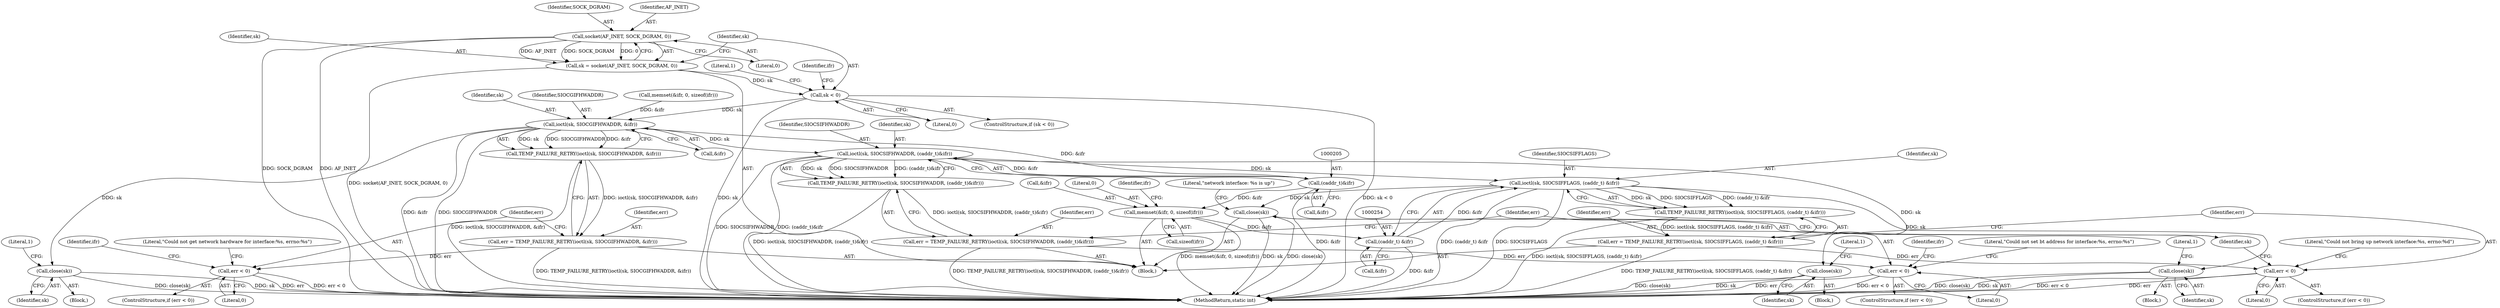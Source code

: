 digraph "0_Android_472271b153c5dc53c28beac55480a8d8434b2d5c_26@API" {
"1000110" [label="(Call,socket(AF_INET, SOCK_DGRAM, 0))"];
"1000108" [label="(Call,sk = socket(AF_INET, SOCK_DGRAM, 0))"];
"1000115" [label="(Call,sk < 0)"];
"1000138" [label="(Call,ioctl(sk, SIOCGIFHWADDR, &ifr))"];
"1000137" [label="(Call,TEMP_FAILURE_RETRY(ioctl(sk, SIOCGIFHWADDR, &ifr)))"];
"1000135" [label="(Call,err = TEMP_FAILURE_RETRY(ioctl(sk, SIOCGIFHWADDR, &ifr)))"];
"1000144" [label="(Call,err < 0)"];
"1000153" [label="(Call,close(sk))"];
"1000201" [label="(Call,ioctl(sk, SIOCSIFHWADDR, (caddr_t)&ifr))"];
"1000200" [label="(Call,TEMP_FAILURE_RETRY(ioctl(sk, SIOCSIFHWADDR, (caddr_t)&ifr)))"];
"1000198" [label="(Call,err = TEMP_FAILURE_RETRY(ioctl(sk, SIOCSIFHWADDR, (caddr_t)&ifr)))"];
"1000209" [label="(Call,err < 0)"];
"1000218" [label="(Call,close(sk))"];
"1000250" [label="(Call,ioctl(sk, SIOCSIFFLAGS, (caddr_t) &ifr))"];
"1000249" [label="(Call,TEMP_FAILURE_RETRY(ioctl(sk, SIOCSIFFLAGS, (caddr_t) &ifr)))"];
"1000247" [label="(Call,err = TEMP_FAILURE_RETRY(ioctl(sk, SIOCSIFFLAGS, (caddr_t) &ifr)))"];
"1000258" [label="(Call,err < 0)"];
"1000266" [label="(Call,close(sk))"];
"1000271" [label="(Call,close(sk))"];
"1000204" [label="(Call,(caddr_t)&ifr)"];
"1000223" [label="(Call,memset(&ifr, 0, sizeof(ifr)))"];
"1000253" [label="(Call,(caddr_t) &ifr)"];
"1000154" [label="(Identifier,sk)"];
"1000135" [label="(Call,err = TEMP_FAILURE_RETRY(ioctl(sk, SIOCGIFHWADDR, &ifr)))"];
"1000201" [label="(Call,ioctl(sk, SIOCSIFHWADDR, (caddr_t)&ifr))"];
"1000260" [label="(Literal,0)"];
"1000138" [label="(Call,ioctl(sk, SIOCGIFHWADDR, &ifr))"];
"1000227" [label="(Call,sizeof(ifr))"];
"1000274" [label="(Literal,\"network interface: %s is up\")"];
"1000261" [label="(Block,)"];
"1000110" [label="(Call,socket(AF_INET, SOCK_DGRAM, 0))"];
"1000112" [label="(Identifier,SOCK_DGRAM)"];
"1000208" [label="(ControlStructure,if (err < 0))"];
"1000117" [label="(Literal,0)"];
"1000149" [label="(Literal,\"Could not get network hardware for interface:%s, errno:%s\")"];
"1000278" [label="(MethodReturn,static int)"];
"1000109" [label="(Identifier,sk)"];
"1000203" [label="(Identifier,SIOCSIFHWADDR)"];
"1000249" [label="(Call,TEMP_FAILURE_RETRY(ioctl(sk, SIOCSIFFLAGS, (caddr_t) &ifr)))"];
"1000253" [label="(Call,(caddr_t) &ifr)"];
"1000211" [label="(Literal,0)"];
"1000271" [label="(Call,close(sk))"];
"1000113" [label="(Literal,0)"];
"1000120" [label="(Literal,1)"];
"1000139" [label="(Identifier,sk)"];
"1000218" [label="(Call,close(sk))"];
"1000224" [label="(Call,&ifr)"];
"1000226" [label="(Literal,0)"];
"1000108" [label="(Call,sk = socket(AF_INET, SOCK_DGRAM, 0))"];
"1000206" [label="(Call,&ifr)"];
"1000270" [label="(Literal,1)"];
"1000225" [label="(Identifier,ifr)"];
"1000140" [label="(Identifier,SIOCGIFHWADDR)"];
"1000202" [label="(Identifier,sk)"];
"1000259" [label="(Identifier,err)"];
"1000209" [label="(Call,err < 0)"];
"1000145" [label="(Identifier,err)"];
"1000200" [label="(Call,TEMP_FAILURE_RETRY(ioctl(sk, SIOCSIFHWADDR, (caddr_t)&ifr)))"];
"1000252" [label="(Identifier,SIOCSIFFLAGS)"];
"1000257" [label="(ControlStructure,if (err < 0))"];
"1000219" [label="(Identifier,sk)"];
"1000267" [label="(Identifier,sk)"];
"1000104" [label="(Block,)"];
"1000272" [label="(Identifier,sk)"];
"1000153" [label="(Call,close(sk))"];
"1000204" [label="(Call,(caddr_t)&ifr)"];
"1000144" [label="(Call,err < 0)"];
"1000143" [label="(ControlStructure,if (err < 0))"];
"1000116" [label="(Identifier,sk)"];
"1000160" [label="(Identifier,ifr)"];
"1000250" [label="(Call,ioctl(sk, SIOCSIFFLAGS, (caddr_t) &ifr))"];
"1000137" [label="(Call,TEMP_FAILURE_RETRY(ioctl(sk, SIOCGIFHWADDR, &ifr)))"];
"1000248" [label="(Identifier,err)"];
"1000258" [label="(Call,err < 0)"];
"1000222" [label="(Literal,1)"];
"1000212" [label="(Block,)"];
"1000115" [label="(Call,sk < 0)"];
"1000199" [label="(Identifier,err)"];
"1000146" [label="(Literal,0)"];
"1000141" [label="(Call,&ifr)"];
"1000198" [label="(Call,err = TEMP_FAILURE_RETRY(ioctl(sk, SIOCSIFHWADDR, (caddr_t)&ifr)))"];
"1000231" [label="(Identifier,ifr)"];
"1000121" [label="(Call,memset(&ifr, 0, sizeof(ifr)))"];
"1000114" [label="(ControlStructure,if (sk < 0))"];
"1000255" [label="(Call,&ifr)"];
"1000247" [label="(Call,err = TEMP_FAILURE_RETRY(ioctl(sk, SIOCSIFFLAGS, (caddr_t) &ifr)))"];
"1000266" [label="(Call,close(sk))"];
"1000123" [label="(Identifier,ifr)"];
"1000263" [label="(Literal,\"Could not bring up network interface:%s, errno:%d\")"];
"1000223" [label="(Call,memset(&ifr, 0, sizeof(ifr)))"];
"1000136" [label="(Identifier,err)"];
"1000147" [label="(Block,)"];
"1000210" [label="(Identifier,err)"];
"1000157" [label="(Literal,1)"];
"1000214" [label="(Literal,\"Could not set bt address for interface:%s, errno:%s\")"];
"1000251" [label="(Identifier,sk)"];
"1000111" [label="(Identifier,AF_INET)"];
"1000110" -> "1000108"  [label="AST: "];
"1000110" -> "1000113"  [label="CFG: "];
"1000111" -> "1000110"  [label="AST: "];
"1000112" -> "1000110"  [label="AST: "];
"1000113" -> "1000110"  [label="AST: "];
"1000108" -> "1000110"  [label="CFG: "];
"1000110" -> "1000278"  [label="DDG: SOCK_DGRAM"];
"1000110" -> "1000278"  [label="DDG: AF_INET"];
"1000110" -> "1000108"  [label="DDG: AF_INET"];
"1000110" -> "1000108"  [label="DDG: SOCK_DGRAM"];
"1000110" -> "1000108"  [label="DDG: 0"];
"1000108" -> "1000104"  [label="AST: "];
"1000109" -> "1000108"  [label="AST: "];
"1000116" -> "1000108"  [label="CFG: "];
"1000108" -> "1000278"  [label="DDG: socket(AF_INET, SOCK_DGRAM, 0)"];
"1000108" -> "1000115"  [label="DDG: sk"];
"1000115" -> "1000114"  [label="AST: "];
"1000115" -> "1000117"  [label="CFG: "];
"1000116" -> "1000115"  [label="AST: "];
"1000117" -> "1000115"  [label="AST: "];
"1000120" -> "1000115"  [label="CFG: "];
"1000123" -> "1000115"  [label="CFG: "];
"1000115" -> "1000278"  [label="DDG: sk < 0"];
"1000115" -> "1000278"  [label="DDG: sk"];
"1000115" -> "1000138"  [label="DDG: sk"];
"1000138" -> "1000137"  [label="AST: "];
"1000138" -> "1000141"  [label="CFG: "];
"1000139" -> "1000138"  [label="AST: "];
"1000140" -> "1000138"  [label="AST: "];
"1000141" -> "1000138"  [label="AST: "];
"1000137" -> "1000138"  [label="CFG: "];
"1000138" -> "1000278"  [label="DDG: &ifr"];
"1000138" -> "1000278"  [label="DDG: SIOCGIFHWADDR"];
"1000138" -> "1000137"  [label="DDG: sk"];
"1000138" -> "1000137"  [label="DDG: SIOCGIFHWADDR"];
"1000138" -> "1000137"  [label="DDG: &ifr"];
"1000121" -> "1000138"  [label="DDG: &ifr"];
"1000138" -> "1000153"  [label="DDG: sk"];
"1000138" -> "1000201"  [label="DDG: sk"];
"1000138" -> "1000204"  [label="DDG: &ifr"];
"1000137" -> "1000135"  [label="AST: "];
"1000135" -> "1000137"  [label="CFG: "];
"1000137" -> "1000278"  [label="DDG: ioctl(sk, SIOCGIFHWADDR, &ifr)"];
"1000137" -> "1000135"  [label="DDG: ioctl(sk, SIOCGIFHWADDR, &ifr)"];
"1000135" -> "1000104"  [label="AST: "];
"1000136" -> "1000135"  [label="AST: "];
"1000145" -> "1000135"  [label="CFG: "];
"1000135" -> "1000278"  [label="DDG: TEMP_FAILURE_RETRY(ioctl(sk, SIOCGIFHWADDR, &ifr))"];
"1000135" -> "1000144"  [label="DDG: err"];
"1000144" -> "1000143"  [label="AST: "];
"1000144" -> "1000146"  [label="CFG: "];
"1000145" -> "1000144"  [label="AST: "];
"1000146" -> "1000144"  [label="AST: "];
"1000149" -> "1000144"  [label="CFG: "];
"1000160" -> "1000144"  [label="CFG: "];
"1000144" -> "1000278"  [label="DDG: err < 0"];
"1000144" -> "1000278"  [label="DDG: err"];
"1000153" -> "1000147"  [label="AST: "];
"1000153" -> "1000154"  [label="CFG: "];
"1000154" -> "1000153"  [label="AST: "];
"1000157" -> "1000153"  [label="CFG: "];
"1000153" -> "1000278"  [label="DDG: close(sk)"];
"1000153" -> "1000278"  [label="DDG: sk"];
"1000201" -> "1000200"  [label="AST: "];
"1000201" -> "1000204"  [label="CFG: "];
"1000202" -> "1000201"  [label="AST: "];
"1000203" -> "1000201"  [label="AST: "];
"1000204" -> "1000201"  [label="AST: "];
"1000200" -> "1000201"  [label="CFG: "];
"1000201" -> "1000278"  [label="DDG: SIOCSIFHWADDR"];
"1000201" -> "1000278"  [label="DDG: (caddr_t)&ifr"];
"1000201" -> "1000200"  [label="DDG: sk"];
"1000201" -> "1000200"  [label="DDG: SIOCSIFHWADDR"];
"1000201" -> "1000200"  [label="DDG: (caddr_t)&ifr"];
"1000204" -> "1000201"  [label="DDG: &ifr"];
"1000201" -> "1000218"  [label="DDG: sk"];
"1000201" -> "1000250"  [label="DDG: sk"];
"1000200" -> "1000198"  [label="AST: "];
"1000198" -> "1000200"  [label="CFG: "];
"1000200" -> "1000278"  [label="DDG: ioctl(sk, SIOCSIFHWADDR, (caddr_t)&ifr)"];
"1000200" -> "1000198"  [label="DDG: ioctl(sk, SIOCSIFHWADDR, (caddr_t)&ifr)"];
"1000198" -> "1000104"  [label="AST: "];
"1000199" -> "1000198"  [label="AST: "];
"1000210" -> "1000198"  [label="CFG: "];
"1000198" -> "1000278"  [label="DDG: TEMP_FAILURE_RETRY(ioctl(sk, SIOCSIFHWADDR, (caddr_t)&ifr))"];
"1000198" -> "1000209"  [label="DDG: err"];
"1000209" -> "1000208"  [label="AST: "];
"1000209" -> "1000211"  [label="CFG: "];
"1000210" -> "1000209"  [label="AST: "];
"1000211" -> "1000209"  [label="AST: "];
"1000214" -> "1000209"  [label="CFG: "];
"1000225" -> "1000209"  [label="CFG: "];
"1000209" -> "1000278"  [label="DDG: err < 0"];
"1000209" -> "1000278"  [label="DDG: err"];
"1000218" -> "1000212"  [label="AST: "];
"1000218" -> "1000219"  [label="CFG: "];
"1000219" -> "1000218"  [label="AST: "];
"1000222" -> "1000218"  [label="CFG: "];
"1000218" -> "1000278"  [label="DDG: sk"];
"1000218" -> "1000278"  [label="DDG: close(sk)"];
"1000250" -> "1000249"  [label="AST: "];
"1000250" -> "1000253"  [label="CFG: "];
"1000251" -> "1000250"  [label="AST: "];
"1000252" -> "1000250"  [label="AST: "];
"1000253" -> "1000250"  [label="AST: "];
"1000249" -> "1000250"  [label="CFG: "];
"1000250" -> "1000278"  [label="DDG: (caddr_t) &ifr"];
"1000250" -> "1000278"  [label="DDG: SIOCSIFFLAGS"];
"1000250" -> "1000249"  [label="DDG: sk"];
"1000250" -> "1000249"  [label="DDG: SIOCSIFFLAGS"];
"1000250" -> "1000249"  [label="DDG: (caddr_t) &ifr"];
"1000253" -> "1000250"  [label="DDG: &ifr"];
"1000250" -> "1000266"  [label="DDG: sk"];
"1000250" -> "1000271"  [label="DDG: sk"];
"1000249" -> "1000247"  [label="AST: "];
"1000247" -> "1000249"  [label="CFG: "];
"1000249" -> "1000278"  [label="DDG: ioctl(sk, SIOCSIFFLAGS, (caddr_t) &ifr)"];
"1000249" -> "1000247"  [label="DDG: ioctl(sk, SIOCSIFFLAGS, (caddr_t) &ifr)"];
"1000247" -> "1000104"  [label="AST: "];
"1000248" -> "1000247"  [label="AST: "];
"1000259" -> "1000247"  [label="CFG: "];
"1000247" -> "1000278"  [label="DDG: TEMP_FAILURE_RETRY(ioctl(sk, SIOCSIFFLAGS, (caddr_t) &ifr))"];
"1000247" -> "1000258"  [label="DDG: err"];
"1000258" -> "1000257"  [label="AST: "];
"1000258" -> "1000260"  [label="CFG: "];
"1000259" -> "1000258"  [label="AST: "];
"1000260" -> "1000258"  [label="AST: "];
"1000263" -> "1000258"  [label="CFG: "];
"1000272" -> "1000258"  [label="CFG: "];
"1000258" -> "1000278"  [label="DDG: err"];
"1000258" -> "1000278"  [label="DDG: err < 0"];
"1000266" -> "1000261"  [label="AST: "];
"1000266" -> "1000267"  [label="CFG: "];
"1000267" -> "1000266"  [label="AST: "];
"1000270" -> "1000266"  [label="CFG: "];
"1000266" -> "1000278"  [label="DDG: sk"];
"1000266" -> "1000278"  [label="DDG: close(sk)"];
"1000271" -> "1000104"  [label="AST: "];
"1000271" -> "1000272"  [label="CFG: "];
"1000272" -> "1000271"  [label="AST: "];
"1000274" -> "1000271"  [label="CFG: "];
"1000271" -> "1000278"  [label="DDG: sk"];
"1000271" -> "1000278"  [label="DDG: close(sk)"];
"1000204" -> "1000206"  [label="CFG: "];
"1000205" -> "1000204"  [label="AST: "];
"1000206" -> "1000204"  [label="AST: "];
"1000204" -> "1000278"  [label="DDG: &ifr"];
"1000204" -> "1000223"  [label="DDG: &ifr"];
"1000223" -> "1000104"  [label="AST: "];
"1000223" -> "1000227"  [label="CFG: "];
"1000224" -> "1000223"  [label="AST: "];
"1000226" -> "1000223"  [label="AST: "];
"1000227" -> "1000223"  [label="AST: "];
"1000231" -> "1000223"  [label="CFG: "];
"1000223" -> "1000278"  [label="DDG: memset(&ifr, 0, sizeof(ifr))"];
"1000223" -> "1000253"  [label="DDG: &ifr"];
"1000253" -> "1000255"  [label="CFG: "];
"1000254" -> "1000253"  [label="AST: "];
"1000255" -> "1000253"  [label="AST: "];
"1000253" -> "1000278"  [label="DDG: &ifr"];
}
